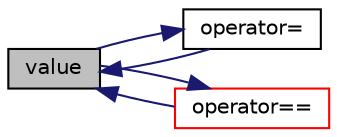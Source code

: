 digraph "value"
{
  bgcolor="transparent";
  edge [fontname="Helvetica",fontsize="10",labelfontname="Helvetica",labelfontsize="10"];
  node [fontname="Helvetica",fontsize="10",shape=record];
  rankdir="LR";
  Node16 [label="value",height=0.2,width=0.4,color="black", fillcolor="grey75", style="filled", fontcolor="black"];
  Node16 -> Node17 [dir="back",color="midnightblue",fontsize="10",style="solid",fontname="Helvetica"];
  Node17 [label="operator=",height=0.2,width=0.4,color="black",URL="$a23333.html#a919fa152f34df0381ae7391dcdf58f1e"];
  Node17 -> Node16 [dir="back",color="midnightblue",fontsize="10",style="solid",fontname="Helvetica"];
  Node16 -> Node18 [dir="back",color="midnightblue",fontsize="10",style="solid",fontname="Helvetica"];
  Node18 [label="operator==",height=0.2,width=0.4,color="red",URL="$a23333.html#a020fdc003f0dcddd1ef91c8c372a4216"];
  Node18 -> Node16 [dir="back",color="midnightblue",fontsize="10",style="solid",fontname="Helvetica"];
}
